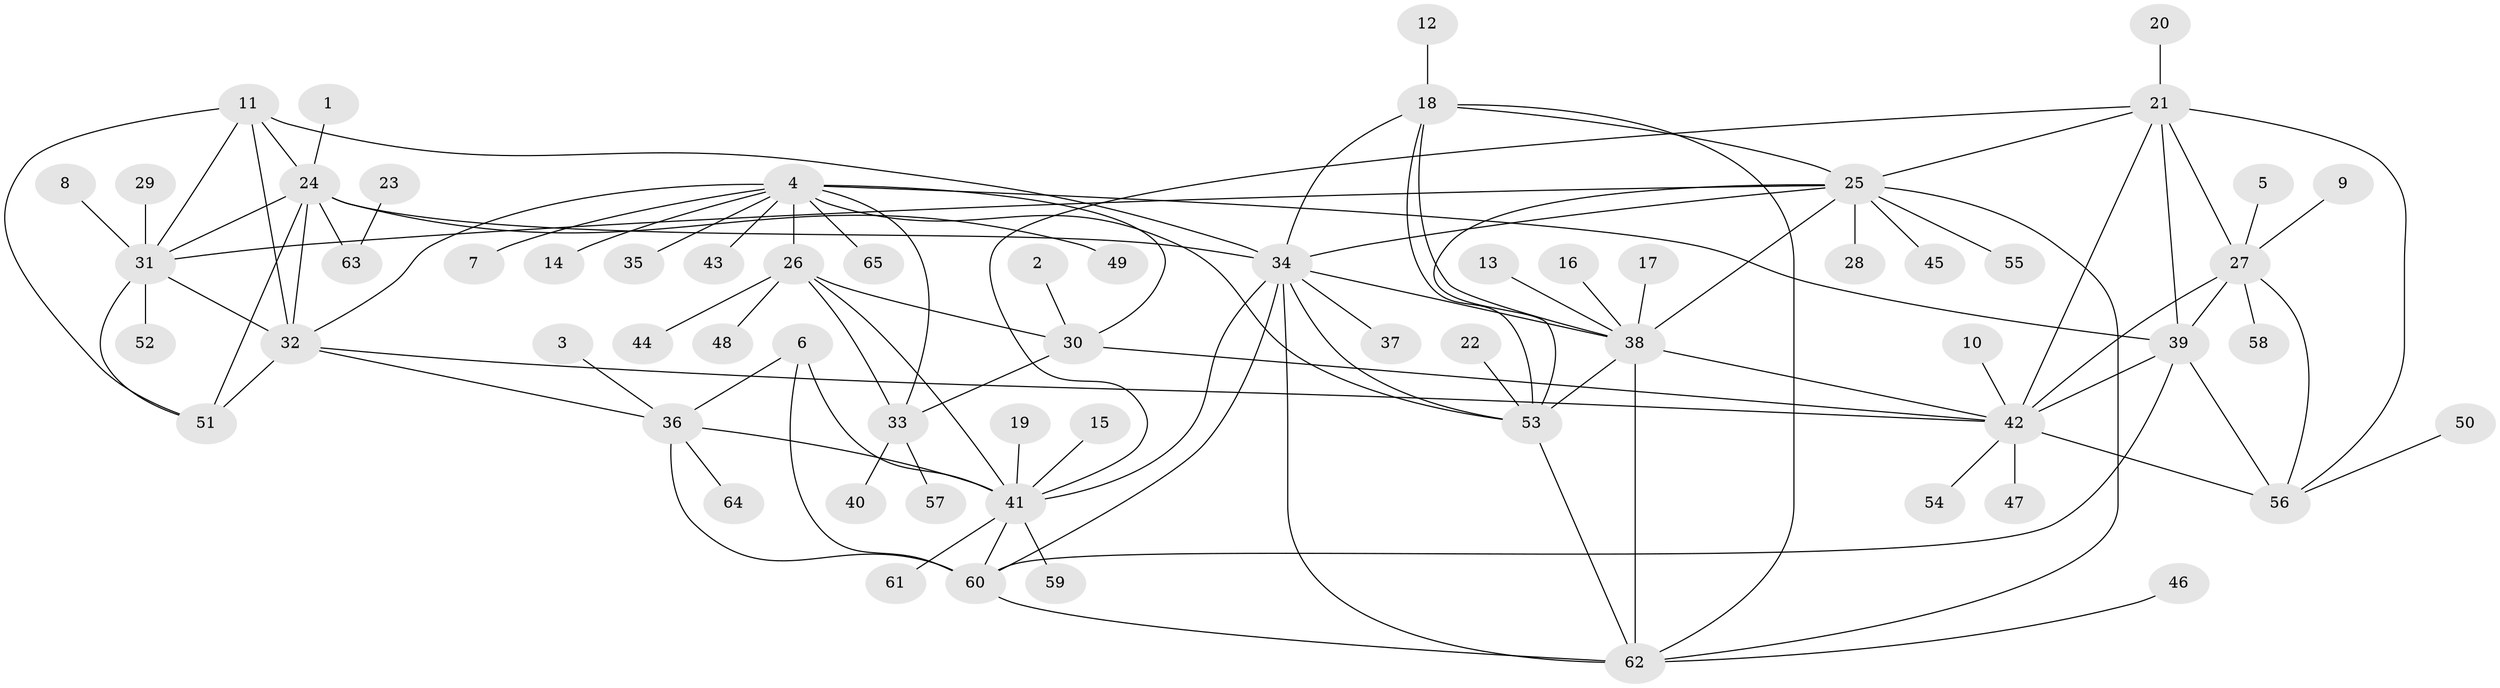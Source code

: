 // original degree distribution, {8: 0.03968253968253968, 11: 0.031746031746031744, 9: 0.031746031746031744, 7: 0.03968253968253968, 10: 0.03968253968253968, 5: 0.007936507936507936, 13: 0.007936507936507936, 6: 0.031746031746031744, 12: 0.007936507936507936, 2: 0.0873015873015873, 1: 0.6349206349206349, 3: 0.03968253968253968}
// Generated by graph-tools (version 1.1) at 2025/26/03/09/25 03:26:44]
// undirected, 65 vertices, 105 edges
graph export_dot {
graph [start="1"]
  node [color=gray90,style=filled];
  1;
  2;
  3;
  4;
  5;
  6;
  7;
  8;
  9;
  10;
  11;
  12;
  13;
  14;
  15;
  16;
  17;
  18;
  19;
  20;
  21;
  22;
  23;
  24;
  25;
  26;
  27;
  28;
  29;
  30;
  31;
  32;
  33;
  34;
  35;
  36;
  37;
  38;
  39;
  40;
  41;
  42;
  43;
  44;
  45;
  46;
  47;
  48;
  49;
  50;
  51;
  52;
  53;
  54;
  55;
  56;
  57;
  58;
  59;
  60;
  61;
  62;
  63;
  64;
  65;
  1 -- 24 [weight=1.0];
  2 -- 30 [weight=1.0];
  3 -- 36 [weight=1.0];
  4 -- 7 [weight=1.0];
  4 -- 14 [weight=1.0];
  4 -- 26 [weight=4.0];
  4 -- 30 [weight=2.0];
  4 -- 32 [weight=1.0];
  4 -- 33 [weight=2.0];
  4 -- 35 [weight=1.0];
  4 -- 39 [weight=1.0];
  4 -- 43 [weight=1.0];
  4 -- 53 [weight=1.0];
  4 -- 65 [weight=1.0];
  5 -- 27 [weight=1.0];
  6 -- 36 [weight=1.0];
  6 -- 41 [weight=1.0];
  6 -- 60 [weight=3.0];
  8 -- 31 [weight=1.0];
  9 -- 27 [weight=1.0];
  10 -- 42 [weight=1.0];
  11 -- 24 [weight=2.0];
  11 -- 31 [weight=1.0];
  11 -- 32 [weight=1.0];
  11 -- 34 [weight=1.0];
  11 -- 51 [weight=1.0];
  12 -- 18 [weight=1.0];
  13 -- 38 [weight=1.0];
  15 -- 41 [weight=1.0];
  16 -- 38 [weight=1.0];
  17 -- 38 [weight=1.0];
  18 -- 25 [weight=1.0];
  18 -- 34 [weight=1.0];
  18 -- 38 [weight=1.0];
  18 -- 53 [weight=1.0];
  18 -- 62 [weight=1.0];
  19 -- 41 [weight=1.0];
  20 -- 21 [weight=1.0];
  21 -- 25 [weight=1.0];
  21 -- 27 [weight=1.0];
  21 -- 39 [weight=2.0];
  21 -- 41 [weight=1.0];
  21 -- 42 [weight=1.0];
  21 -- 56 [weight=1.0];
  22 -- 53 [weight=1.0];
  23 -- 63 [weight=1.0];
  24 -- 31 [weight=2.0];
  24 -- 32 [weight=2.0];
  24 -- 34 [weight=1.0];
  24 -- 49 [weight=1.0];
  24 -- 51 [weight=2.0];
  24 -- 63 [weight=1.0];
  25 -- 28 [weight=1.0];
  25 -- 31 [weight=1.0];
  25 -- 34 [weight=1.0];
  25 -- 38 [weight=1.0];
  25 -- 45 [weight=1.0];
  25 -- 53 [weight=1.0];
  25 -- 55 [weight=1.0];
  25 -- 62 [weight=1.0];
  26 -- 30 [weight=2.0];
  26 -- 33 [weight=2.0];
  26 -- 41 [weight=1.0];
  26 -- 44 [weight=1.0];
  26 -- 48 [weight=1.0];
  27 -- 39 [weight=2.0];
  27 -- 42 [weight=1.0];
  27 -- 56 [weight=1.0];
  27 -- 58 [weight=1.0];
  29 -- 31 [weight=1.0];
  30 -- 33 [weight=1.0];
  30 -- 42 [weight=1.0];
  31 -- 32 [weight=1.0];
  31 -- 51 [weight=1.0];
  31 -- 52 [weight=1.0];
  32 -- 36 [weight=1.0];
  32 -- 42 [weight=1.0];
  32 -- 51 [weight=1.0];
  33 -- 40 [weight=1.0];
  33 -- 57 [weight=1.0];
  34 -- 37 [weight=1.0];
  34 -- 38 [weight=1.0];
  34 -- 41 [weight=1.0];
  34 -- 53 [weight=1.0];
  34 -- 60 [weight=1.0];
  34 -- 62 [weight=1.0];
  36 -- 41 [weight=1.0];
  36 -- 60 [weight=3.0];
  36 -- 64 [weight=1.0];
  38 -- 42 [weight=1.0];
  38 -- 53 [weight=1.0];
  38 -- 62 [weight=1.0];
  39 -- 42 [weight=2.0];
  39 -- 56 [weight=2.0];
  39 -- 60 [weight=1.0];
  41 -- 59 [weight=1.0];
  41 -- 60 [weight=3.0];
  41 -- 61 [weight=1.0];
  42 -- 47 [weight=1.0];
  42 -- 54 [weight=1.0];
  42 -- 56 [weight=1.0];
  46 -- 62 [weight=1.0];
  50 -- 56 [weight=1.0];
  53 -- 62 [weight=1.0];
  60 -- 62 [weight=1.0];
}
